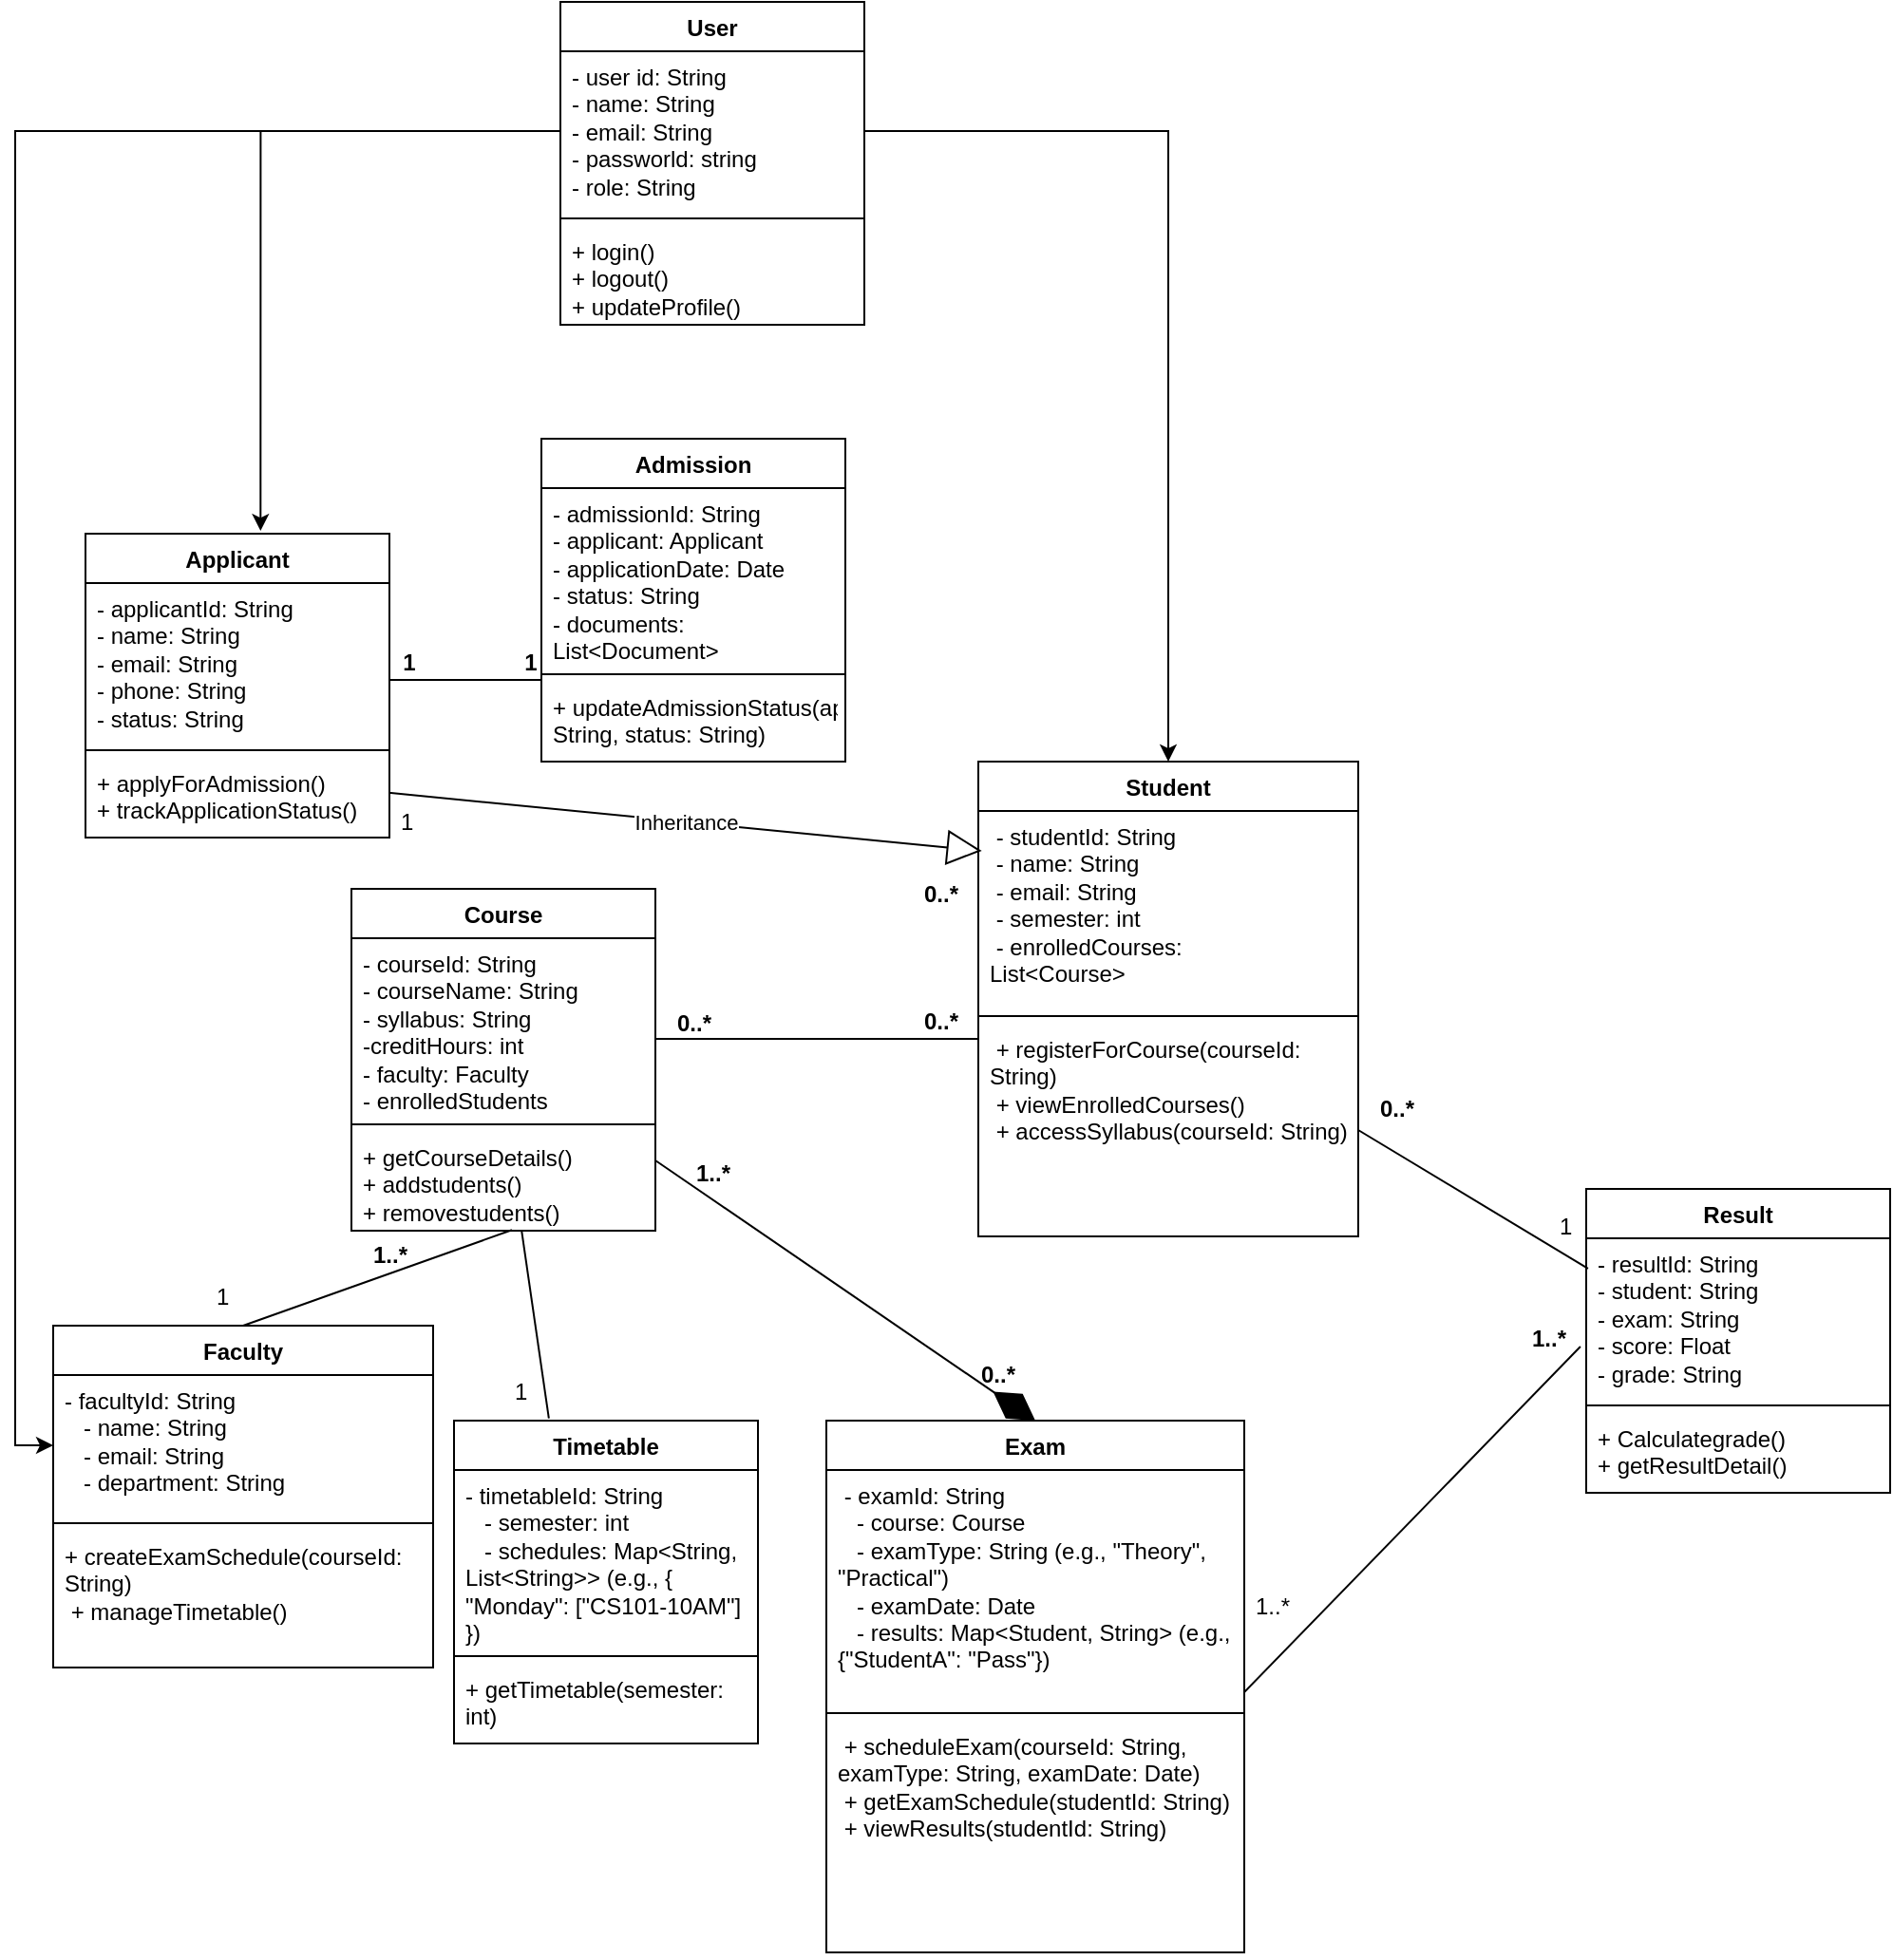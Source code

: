 <mxfile version="26.0.6">
  <diagram name="Page-1" id="RVjiyUfrUVHAt1luAm2Z">
    <mxGraphModel dx="995" dy="1706" grid="1" gridSize="10" guides="1" tooltips="1" connect="1" arrows="1" fold="1" page="1" pageScale="1" pageWidth="827" pageHeight="1169" math="0" shadow="0">
      <root>
        <mxCell id="0" />
        <mxCell id="1" parent="0" />
        <mxCell id="9XXfqWWZfJPSa1Kgbe5z-13" value="Applicant" style="swimlane;fontStyle=1;align=center;verticalAlign=top;childLayout=stackLayout;horizontal=1;startSize=26;horizontalStack=0;resizeParent=1;resizeParentMax=0;resizeLast=0;collapsible=1;marginBottom=0;whiteSpace=wrap;html=1;" parent="1" vertex="1">
          <mxGeometry x="140" y="240" width="160" height="160" as="geometry">
            <mxRectangle x="290" y="330" width="90" height="30" as="alternateBounds" />
          </mxGeometry>
        </mxCell>
        <mxCell id="9XXfqWWZfJPSa1Kgbe5z-14" value="- applicantId: String&lt;div&gt;&lt;div&gt;- name: String&lt;/div&gt;&lt;div&gt;- email: String&lt;/div&gt;&lt;div&gt;&lt;span style=&quot;background-color: transparent; color: light-dark(rgb(0, 0, 0), rgb(255, 255, 255));&quot;&gt;- phone: String&lt;/span&gt;&lt;/div&gt;&lt;div&gt;- status: String&lt;/div&gt;&lt;/div&gt;" style="text;strokeColor=none;fillColor=none;align=left;verticalAlign=top;spacingLeft=4;spacingRight=4;overflow=hidden;rotatable=0;points=[[0,0.5],[1,0.5]];portConstraint=eastwest;whiteSpace=wrap;html=1;" parent="9XXfqWWZfJPSa1Kgbe5z-13" vertex="1">
          <mxGeometry y="26" width="160" height="84" as="geometry" />
        </mxCell>
        <mxCell id="9XXfqWWZfJPSa1Kgbe5z-15" value="" style="line;strokeWidth=1;fillColor=none;align=left;verticalAlign=middle;spacingTop=-1;spacingLeft=3;spacingRight=3;rotatable=0;labelPosition=right;points=[];portConstraint=eastwest;strokeColor=inherit;" parent="9XXfqWWZfJPSa1Kgbe5z-13" vertex="1">
          <mxGeometry y="110" width="160" height="8" as="geometry" />
        </mxCell>
        <mxCell id="9XXfqWWZfJPSa1Kgbe5z-16" value="+ applyForAdmission()&lt;br&gt;+ trackApplicationStatus()" style="text;strokeColor=none;fillColor=none;align=left;verticalAlign=top;spacingLeft=4;spacingRight=4;overflow=hidden;rotatable=0;points=[[0,0.5],[1,0.5]];portConstraint=eastwest;whiteSpace=wrap;html=1;" parent="9XXfqWWZfJPSa1Kgbe5z-13" vertex="1">
          <mxGeometry y="118" width="160" height="42" as="geometry" />
        </mxCell>
        <mxCell id="9XXfqWWZfJPSa1Kgbe5z-17" value="Student" style="swimlane;fontStyle=1;align=center;verticalAlign=top;childLayout=stackLayout;horizontal=1;startSize=26;horizontalStack=0;resizeParent=1;resizeParentMax=0;resizeLast=0;collapsible=1;marginBottom=0;whiteSpace=wrap;html=1;" parent="1" vertex="1">
          <mxGeometry x="610" y="360" width="200" height="250" as="geometry" />
        </mxCell>
        <mxCell id="9XXfqWWZfJPSa1Kgbe5z-18" value="&lt;div&gt;&amp;nbsp;- studentId: String&lt;/div&gt;&lt;div&gt;&amp;nbsp;- name: String&lt;/div&gt;&lt;div&gt;&amp;nbsp;- email: String&lt;/div&gt;&lt;div&gt;&amp;nbsp;- semester: int&lt;/div&gt;&lt;div&gt;&amp;nbsp;- enrolledCourses:&amp;nbsp; &amp;nbsp; &amp;nbsp; &amp;nbsp; &amp;nbsp; &amp;nbsp; &amp;nbsp; List&amp;lt;Course&amp;gt;&lt;/div&gt;" style="text;strokeColor=none;fillColor=none;align=left;verticalAlign=top;spacingLeft=4;spacingRight=4;overflow=hidden;rotatable=0;points=[[0,0.5],[1,0.5]];portConstraint=eastwest;whiteSpace=wrap;html=1;" parent="9XXfqWWZfJPSa1Kgbe5z-17" vertex="1">
          <mxGeometry y="26" width="200" height="104" as="geometry" />
        </mxCell>
        <mxCell id="9XXfqWWZfJPSa1Kgbe5z-19" value="" style="line;strokeWidth=1;fillColor=none;align=left;verticalAlign=middle;spacingTop=-1;spacingLeft=3;spacingRight=3;rotatable=0;labelPosition=right;points=[];portConstraint=eastwest;strokeColor=inherit;" parent="9XXfqWWZfJPSa1Kgbe5z-17" vertex="1">
          <mxGeometry y="130" width="200" height="8" as="geometry" />
        </mxCell>
        <mxCell id="9XXfqWWZfJPSa1Kgbe5z-20" value="&lt;div&gt;&amp;nbsp;+ registerForCourse(courseId: String)&lt;/div&gt;&lt;div&gt;&amp;nbsp;+&lt;span style=&quot;background-color: transparent; color: light-dark(rgb(0, 0, 0), rgb(255, 255, 255));&quot;&gt;&amp;nbsp;viewEnrolledCourses()&lt;/span&gt;&lt;/div&gt;&lt;div&gt;&amp;nbsp;+ accessSyllabus(courseId: String)&lt;/div&gt;&lt;div&gt;&lt;br&gt;&lt;/div&gt;" style="text;strokeColor=none;fillColor=none;align=left;verticalAlign=top;spacingLeft=4;spacingRight=4;overflow=hidden;rotatable=0;points=[[0,0.5],[1,0.5]];portConstraint=eastwest;whiteSpace=wrap;html=1;" parent="9XXfqWWZfJPSa1Kgbe5z-17" vertex="1">
          <mxGeometry y="138" width="200" height="112" as="geometry" />
        </mxCell>
        <mxCell id="9XXfqWWZfJPSa1Kgbe5z-25" value="Faculty" style="swimlane;fontStyle=1;align=center;verticalAlign=top;childLayout=stackLayout;horizontal=1;startSize=26;horizontalStack=0;resizeParent=1;resizeParentMax=0;resizeLast=0;collapsible=1;marginBottom=0;whiteSpace=wrap;html=1;" parent="1" vertex="1">
          <mxGeometry x="123" y="657" width="200" height="180" as="geometry" />
        </mxCell>
        <mxCell id="9XXfqWWZfJPSa1Kgbe5z-26" value="&lt;div&gt;- facultyId: String&lt;/div&gt;&lt;div&gt;&amp;nbsp; &amp;nbsp;- name: String&lt;/div&gt;&lt;div&gt;&amp;nbsp; &amp;nbsp;- email: String&lt;/div&gt;&lt;div&gt;&amp;nbsp; &amp;nbsp;- department: String&lt;/div&gt;" style="text;strokeColor=none;fillColor=none;align=left;verticalAlign=top;spacingLeft=4;spacingRight=4;overflow=hidden;rotatable=0;points=[[0,0.5],[1,0.5]];portConstraint=eastwest;whiteSpace=wrap;html=1;" parent="9XXfqWWZfJPSa1Kgbe5z-25" vertex="1">
          <mxGeometry y="26" width="200" height="74" as="geometry" />
        </mxCell>
        <mxCell id="9XXfqWWZfJPSa1Kgbe5z-27" value="" style="line;strokeWidth=1;fillColor=none;align=left;verticalAlign=middle;spacingTop=-1;spacingLeft=3;spacingRight=3;rotatable=0;labelPosition=right;points=[];portConstraint=eastwest;strokeColor=inherit;" parent="9XXfqWWZfJPSa1Kgbe5z-25" vertex="1">
          <mxGeometry y="100" width="200" height="8" as="geometry" />
        </mxCell>
        <mxCell id="9XXfqWWZfJPSa1Kgbe5z-28" value="&lt;div&gt;+ createExamSchedule(courseId: String)&lt;/div&gt;&lt;div&gt;&amp;nbsp;+ manageTimetable()&lt;/div&gt;" style="text;strokeColor=none;fillColor=none;align=left;verticalAlign=top;spacingLeft=4;spacingRight=4;overflow=hidden;rotatable=0;points=[[0,0.5],[1,0.5]];portConstraint=eastwest;whiteSpace=wrap;html=1;" parent="9XXfqWWZfJPSa1Kgbe5z-25" vertex="1">
          <mxGeometry y="108" width="200" height="72" as="geometry" />
        </mxCell>
        <mxCell id="9XXfqWWZfJPSa1Kgbe5z-29" value="Course" style="swimlane;fontStyle=1;align=center;verticalAlign=top;childLayout=stackLayout;horizontal=1;startSize=26;horizontalStack=0;resizeParent=1;resizeParentMax=0;resizeLast=0;collapsible=1;marginBottom=0;whiteSpace=wrap;html=1;" parent="1" vertex="1">
          <mxGeometry x="280" y="427" width="160" height="180" as="geometry" />
        </mxCell>
        <mxCell id="9XXfqWWZfJPSa1Kgbe5z-30" value="&lt;div&gt;- courseId: String&lt;/div&gt;&lt;div&gt;- courseName: String&lt;/div&gt;&lt;div&gt;- syllabus: String&lt;/div&gt;&lt;div&gt;-creditHours: int&lt;/div&gt;&lt;div&gt;&lt;span style=&quot;background-color: transparent; color: light-dark(rgb(0, 0, 0), rgb(255, 255, 255));&quot;&gt;- faculty: Faculty&lt;/span&gt;&lt;/div&gt;&lt;div&gt;- enrolledStudents&lt;/div&gt;&lt;div&gt;&lt;br&gt;&lt;/div&gt;" style="text;strokeColor=none;fillColor=none;align=left;verticalAlign=top;spacingLeft=4;spacingRight=4;overflow=hidden;rotatable=0;points=[[0,0.5],[1,0.5]];portConstraint=eastwest;whiteSpace=wrap;html=1;" parent="9XXfqWWZfJPSa1Kgbe5z-29" vertex="1">
          <mxGeometry y="26" width="160" height="94" as="geometry" />
        </mxCell>
        <mxCell id="9XXfqWWZfJPSa1Kgbe5z-31" value="" style="line;strokeWidth=1;fillColor=none;align=left;verticalAlign=middle;spacingTop=-1;spacingLeft=3;spacingRight=3;rotatable=0;labelPosition=right;points=[];portConstraint=eastwest;strokeColor=inherit;" parent="9XXfqWWZfJPSa1Kgbe5z-29" vertex="1">
          <mxGeometry y="120" width="160" height="8" as="geometry" />
        </mxCell>
        <mxCell id="9XXfqWWZfJPSa1Kgbe5z-32" value="+&amp;nbsp;getCourseDetails()&lt;div&gt;+ addstudents()&lt;/div&gt;&lt;div&gt;+ removestudents()&lt;/div&gt;" style="text;strokeColor=none;fillColor=none;align=left;verticalAlign=top;spacingLeft=4;spacingRight=4;overflow=hidden;rotatable=0;points=[[0,0.5],[1,0.5]];portConstraint=eastwest;whiteSpace=wrap;html=1;" parent="9XXfqWWZfJPSa1Kgbe5z-29" vertex="1">
          <mxGeometry y="128" width="160" height="52" as="geometry" />
        </mxCell>
        <mxCell id="9XXfqWWZfJPSa1Kgbe5z-33" value="Timetable" style="swimlane;fontStyle=1;align=center;verticalAlign=top;childLayout=stackLayout;horizontal=1;startSize=26;horizontalStack=0;resizeParent=1;resizeParentMax=0;resizeLast=0;collapsible=1;marginBottom=0;whiteSpace=wrap;html=1;" parent="1" vertex="1">
          <mxGeometry x="334" y="707" width="160" height="170" as="geometry" />
        </mxCell>
        <mxCell id="9XXfqWWZfJPSa1Kgbe5z-34" value="&lt;div&gt;- timetableId: String&lt;/div&gt;&lt;div&gt;&amp;nbsp; &amp;nbsp;- semester: int&lt;/div&gt;&lt;div&gt;&amp;nbsp; &amp;nbsp;- schedules: Map&amp;lt;String, List&amp;lt;String&amp;gt;&amp;gt; (e.g., { &quot;Monday&quot;: [&quot;CS101-10AM&quot;] })&lt;/div&gt;" style="text;strokeColor=none;fillColor=none;align=left;verticalAlign=top;spacingLeft=4;spacingRight=4;overflow=hidden;rotatable=0;points=[[0,0.5],[1,0.5]];portConstraint=eastwest;whiteSpace=wrap;html=1;" parent="9XXfqWWZfJPSa1Kgbe5z-33" vertex="1">
          <mxGeometry y="26" width="160" height="94" as="geometry" />
        </mxCell>
        <mxCell id="9XXfqWWZfJPSa1Kgbe5z-35" value="" style="line;strokeWidth=1;fillColor=none;align=left;verticalAlign=middle;spacingTop=-1;spacingLeft=3;spacingRight=3;rotatable=0;labelPosition=right;points=[];portConstraint=eastwest;strokeColor=inherit;" parent="9XXfqWWZfJPSa1Kgbe5z-33" vertex="1">
          <mxGeometry y="120" width="160" height="8" as="geometry" />
        </mxCell>
        <mxCell id="9XXfqWWZfJPSa1Kgbe5z-36" value="+ getTimetable(semester: int)" style="text;strokeColor=none;fillColor=none;align=left;verticalAlign=top;spacingLeft=4;spacingRight=4;overflow=hidden;rotatable=0;points=[[0,0.5],[1,0.5]];portConstraint=eastwest;whiteSpace=wrap;html=1;" parent="9XXfqWWZfJPSa1Kgbe5z-33" vertex="1">
          <mxGeometry y="128" width="160" height="42" as="geometry" />
        </mxCell>
        <mxCell id="9XXfqWWZfJPSa1Kgbe5z-37" value="Exam" style="swimlane;fontStyle=1;align=center;verticalAlign=top;childLayout=stackLayout;horizontal=1;startSize=26;horizontalStack=0;resizeParent=1;resizeParentMax=0;resizeLast=0;collapsible=1;marginBottom=0;whiteSpace=wrap;html=1;" parent="1" vertex="1">
          <mxGeometry x="530" y="707" width="220" height="280" as="geometry" />
        </mxCell>
        <mxCell id="9XXfqWWZfJPSa1Kgbe5z-38" value="&lt;div&gt;&amp;nbsp;- examId: String&lt;/div&gt;&lt;div&gt;&amp;nbsp; &amp;nbsp;- course: Course&lt;/div&gt;&lt;div&gt;&amp;nbsp; &amp;nbsp;- examType: String (e.g., &quot;Theory&quot;, &quot;Practical&quot;)&lt;/div&gt;&lt;div&gt;&amp;nbsp; &amp;nbsp;- examDate: Date&lt;/div&gt;&lt;div&gt;&amp;nbsp; &amp;nbsp;- results: Map&amp;lt;Student, String&amp;gt; (e.g., {&quot;StudentA&quot;: &quot;Pass&quot;})&lt;/div&gt;" style="text;strokeColor=none;fillColor=none;align=left;verticalAlign=top;spacingLeft=4;spacingRight=4;overflow=hidden;rotatable=0;points=[[0,0.5],[1,0.5]];portConstraint=eastwest;whiteSpace=wrap;html=1;" parent="9XXfqWWZfJPSa1Kgbe5z-37" vertex="1">
          <mxGeometry y="26" width="220" height="124" as="geometry" />
        </mxCell>
        <mxCell id="9XXfqWWZfJPSa1Kgbe5z-39" value="" style="line;strokeWidth=1;fillColor=none;align=left;verticalAlign=middle;spacingTop=-1;spacingLeft=3;spacingRight=3;rotatable=0;labelPosition=right;points=[];portConstraint=eastwest;strokeColor=inherit;" parent="9XXfqWWZfJPSa1Kgbe5z-37" vertex="1">
          <mxGeometry y="150" width="220" height="8" as="geometry" />
        </mxCell>
        <mxCell id="9XXfqWWZfJPSa1Kgbe5z-40" value="&lt;div&gt;&amp;nbsp;+ scheduleExam(courseId: String, examType: String, examDate: Date)&lt;/div&gt;&lt;div&gt;&amp;nbsp;+ getExamSchedule(studentId: String)&lt;/div&gt;&lt;div&gt;&amp;nbsp;+ viewResults(studentId: String)&lt;/div&gt;" style="text;strokeColor=none;fillColor=none;align=left;verticalAlign=top;spacingLeft=4;spacingRight=4;overflow=hidden;rotatable=0;points=[[0,0.5],[1,0.5]];portConstraint=eastwest;whiteSpace=wrap;html=1;" parent="9XXfqWWZfJPSa1Kgbe5z-37" vertex="1">
          <mxGeometry y="158" width="220" height="122" as="geometry" />
        </mxCell>
        <mxCell id="9XXfqWWZfJPSa1Kgbe5z-41" value="Admission" style="swimlane;fontStyle=1;align=center;verticalAlign=top;childLayout=stackLayout;horizontal=1;startSize=26;horizontalStack=0;resizeParent=1;resizeParentMax=0;resizeLast=0;collapsible=1;marginBottom=0;whiteSpace=wrap;html=1;" parent="1" vertex="1">
          <mxGeometry x="380" y="190" width="160" height="170" as="geometry" />
        </mxCell>
        <mxCell id="9XXfqWWZfJPSa1Kgbe5z-42" value="&lt;div&gt;- admissionId: String&lt;/div&gt;&lt;div&gt;- applicant: Applicant&lt;/div&gt;&lt;div&gt;- applicationDate: Date&lt;/div&gt;&lt;div&gt;- status: String&lt;/div&gt;&lt;div&gt;- documents: List&amp;lt;Document&amp;gt;&lt;/div&gt;" style="text;strokeColor=none;fillColor=none;align=left;verticalAlign=top;spacingLeft=4;spacingRight=4;overflow=hidden;rotatable=0;points=[[0,0.5],[1,0.5]];portConstraint=eastwest;whiteSpace=wrap;html=1;" parent="9XXfqWWZfJPSa1Kgbe5z-41" vertex="1">
          <mxGeometry y="26" width="160" height="94" as="geometry" />
        </mxCell>
        <mxCell id="9XXfqWWZfJPSa1Kgbe5z-43" value="" style="line;strokeWidth=1;fillColor=none;align=left;verticalAlign=middle;spacingTop=-1;spacingLeft=3;spacingRight=3;rotatable=0;labelPosition=right;points=[];portConstraint=eastwest;strokeColor=inherit;" parent="9XXfqWWZfJPSa1Kgbe5z-41" vertex="1">
          <mxGeometry y="120" width="160" height="8" as="geometry" />
        </mxCell>
        <mxCell id="9XXfqWWZfJPSa1Kgbe5z-44" value="+&amp;nbsp;&lt;span style=&quot;background-color: transparent;&quot;&gt;updateAdmissionStatus(applicantId: String, status: String)&lt;/span&gt;&lt;div&gt;&lt;span style=&quot;background-color: transparent; color: light-dark(rgb(0, 0, 0), rgb(255, 255, 255));&quot;&gt;&lt;br&gt;&lt;/span&gt;&lt;/div&gt;" style="text;strokeColor=none;fillColor=none;align=left;verticalAlign=top;spacingLeft=4;spacingRight=4;overflow=hidden;rotatable=0;points=[[0,0.5],[1,0.5]];portConstraint=eastwest;whiteSpace=wrap;html=1;" parent="9XXfqWWZfJPSa1Kgbe5z-41" vertex="1">
          <mxGeometry y="128" width="160" height="42" as="geometry" />
        </mxCell>
        <mxCell id="9XXfqWWZfJPSa1Kgbe5z-45" value="" style="line;strokeWidth=1;fillColor=none;align=left;verticalAlign=middle;spacingTop=-1;spacingLeft=3;spacingRight=3;rotatable=0;labelPosition=right;points=[];portConstraint=eastwest;strokeColor=inherit;" parent="1" vertex="1">
          <mxGeometry x="300" y="313" width="80" height="8" as="geometry" />
        </mxCell>
        <mxCell id="9XXfqWWZfJPSa1Kgbe5z-46" value="1" style="text;align=center;fontStyle=1;verticalAlign=middle;spacingLeft=3;spacingRight=3;strokeColor=none;rotatable=0;points=[[0,0.5],[1,0.5]];portConstraint=eastwest;html=1;" parent="1" vertex="1">
          <mxGeometry x="270" y="295" width="80" height="26" as="geometry" />
        </mxCell>
        <mxCell id="9XXfqWWZfJPSa1Kgbe5z-47" value="1" style="text;align=center;fontStyle=1;verticalAlign=middle;spacingLeft=3;spacingRight=3;strokeColor=none;rotatable=0;points=[[0,0.5],[1,0.5]];portConstraint=eastwest;html=1;" parent="1" vertex="1">
          <mxGeometry x="334" y="295" width="80" height="26" as="geometry" />
        </mxCell>
        <mxCell id="9XXfqWWZfJPSa1Kgbe5z-49" value="0..*" style="text;align=center;fontStyle=1;verticalAlign=middle;spacingLeft=3;spacingRight=3;strokeColor=none;rotatable=0;points=[[0,0.5],[1,0.5]];portConstraint=eastwest;html=1;" parent="1" vertex="1">
          <mxGeometry x="790" y="530" width="80" height="26" as="geometry" />
        </mxCell>
        <mxCell id="9XXfqWWZfJPSa1Kgbe5z-50" value="" style="line;strokeWidth=1;fillColor=none;align=left;verticalAlign=middle;spacingTop=-1;spacingLeft=3;spacingRight=3;rotatable=0;labelPosition=right;points=[];portConstraint=eastwest;strokeColor=inherit;" parent="1" vertex="1">
          <mxGeometry x="440" y="502" width="170" height="8" as="geometry" />
        </mxCell>
        <mxCell id="9XXfqWWZfJPSa1Kgbe5z-58" value="" style="endArrow=none;html=1;rounded=0;exitX=0.5;exitY=0;exitDx=0;exitDy=0;entryX=0.528;entryY=0.993;entryDx=0;entryDy=0;entryPerimeter=0;" parent="1" source="9XXfqWWZfJPSa1Kgbe5z-25" target="9XXfqWWZfJPSa1Kgbe5z-32" edge="1">
          <mxGeometry width="50" height="50" relative="1" as="geometry">
            <mxPoint x="480" y="567" as="sourcePoint" />
            <mxPoint x="530" y="517" as="targetPoint" />
          </mxGeometry>
        </mxCell>
        <mxCell id="9XXfqWWZfJPSa1Kgbe5z-59" value="1" style="text;strokeColor=none;fillColor=none;align=left;verticalAlign=middle;spacingLeft=4;spacingRight=4;overflow=hidden;points=[[0,0.5],[1,0.5]];portConstraint=eastwest;rotatable=0;whiteSpace=wrap;html=1;" parent="1" vertex="1">
          <mxGeometry x="203" y="627" width="80" height="30" as="geometry" />
        </mxCell>
        <mxCell id="9XXfqWWZfJPSa1Kgbe5z-61" value="" style="endArrow=none;html=1;rounded=0;exitX=0.312;exitY=-0.007;exitDx=0;exitDy=0;exitPerimeter=0;entryX=0.56;entryY=1.002;entryDx=0;entryDy=0;entryPerimeter=0;" parent="1" source="9XXfqWWZfJPSa1Kgbe5z-33" target="9XXfqWWZfJPSa1Kgbe5z-32" edge="1">
          <mxGeometry width="50" height="50" relative="1" as="geometry">
            <mxPoint x="370" y="717" as="sourcePoint" />
            <mxPoint x="370" y="610" as="targetPoint" />
          </mxGeometry>
        </mxCell>
        <mxCell id="6nayjnVoXShSyE2c5qGC-1" value="1" style="text;strokeColor=none;fillColor=none;align=left;verticalAlign=middle;spacingLeft=4;spacingRight=4;overflow=hidden;points=[[0,0.5],[1,0.5]];portConstraint=eastwest;rotatable=0;whiteSpace=wrap;html=1;" vertex="1" parent="1">
          <mxGeometry x="360" y="677" width="80" height="30" as="geometry" />
        </mxCell>
        <mxCell id="6nayjnVoXShSyE2c5qGC-4" value="0..*" style="text;align=center;fontStyle=1;verticalAlign=middle;spacingLeft=3;spacingRight=3;strokeColor=none;rotatable=0;points=[[0,0.5],[1,0.5]];portConstraint=eastwest;html=1;" vertex="1" parent="1">
          <mxGeometry x="550" y="417" width="80" height="26" as="geometry" />
        </mxCell>
        <mxCell id="6nayjnVoXShSyE2c5qGC-5" value="1" style="text;strokeColor=none;fillColor=none;align=left;verticalAlign=middle;spacingLeft=4;spacingRight=4;overflow=hidden;points=[[0,0.5],[1,0.5]];portConstraint=eastwest;rotatable=0;whiteSpace=wrap;html=1;" vertex="1" parent="1">
          <mxGeometry x="300" y="377" width="80" height="30" as="geometry" />
        </mxCell>
        <mxCell id="6nayjnVoXShSyE2c5qGC-9" value="0..*" style="text;align=center;fontStyle=1;verticalAlign=middle;spacingLeft=3;spacingRight=3;strokeColor=none;rotatable=0;points=[[0,0.5],[1,0.5]];portConstraint=eastwest;html=1;" vertex="1" parent="1">
          <mxGeometry x="420" y="485" width="80" height="26" as="geometry" />
        </mxCell>
        <mxCell id="6nayjnVoXShSyE2c5qGC-10" value="0..*" style="text;align=center;fontStyle=1;verticalAlign=middle;spacingLeft=3;spacingRight=3;strokeColor=none;rotatable=0;points=[[0,0.5],[1,0.5]];portConstraint=eastwest;html=1;" vertex="1" parent="1">
          <mxGeometry x="580" y="670" width="80" height="26" as="geometry" />
        </mxCell>
        <mxCell id="6nayjnVoXShSyE2c5qGC-11" value="1..*" style="text;align=center;fontStyle=1;verticalAlign=middle;spacingLeft=3;spacingRight=3;strokeColor=none;rotatable=0;points=[[0,0.5],[1,0.5]];portConstraint=eastwest;html=1;" vertex="1" parent="1">
          <mxGeometry x="430" y="564" width="80" height="26" as="geometry" />
        </mxCell>
        <mxCell id="6nayjnVoXShSyE2c5qGC-12" value="1..*" style="text;align=center;fontStyle=1;verticalAlign=middle;spacingLeft=3;spacingRight=3;strokeColor=none;rotatable=0;points=[[0,0.5],[1,0.5]];portConstraint=eastwest;html=1;" vertex="1" parent="1">
          <mxGeometry x="260" y="607" width="80" height="26" as="geometry" />
        </mxCell>
        <mxCell id="6nayjnVoXShSyE2c5qGC-14" value="Inheritance" style="endArrow=block;endSize=16;endFill=0;html=1;rounded=0;exitX=-0.006;exitY=-0.019;exitDx=0;exitDy=0;exitPerimeter=0;entryX=-0.006;entryY=0.622;entryDx=0;entryDy=0;entryPerimeter=0;" edge="1" parent="1" source="6nayjnVoXShSyE2c5qGC-5">
          <mxGeometry width="160" relative="1" as="geometry">
            <mxPoint x="300.0" y="348.54" as="sourcePoint" />
            <mxPoint x="611.84" y="407" as="targetPoint" />
          </mxGeometry>
        </mxCell>
        <mxCell id="6nayjnVoXShSyE2c5qGC-20" value="Result" style="swimlane;fontStyle=1;align=center;verticalAlign=top;childLayout=stackLayout;horizontal=1;startSize=26;horizontalStack=0;resizeParent=1;resizeParentMax=0;resizeLast=0;collapsible=1;marginBottom=0;whiteSpace=wrap;html=1;" vertex="1" parent="1">
          <mxGeometry x="930" y="585" width="160" height="160" as="geometry" />
        </mxCell>
        <mxCell id="6nayjnVoXShSyE2c5qGC-21" value="- resultId: String&lt;br&gt;- student: String&lt;br&gt;- exam: String&lt;br&gt;- score: Float&lt;div&gt;- grade: String&lt;/div&gt;" style="text;strokeColor=none;fillColor=none;align=left;verticalAlign=top;spacingLeft=4;spacingRight=4;overflow=hidden;rotatable=0;points=[[0,0.5],[1,0.5]];portConstraint=eastwest;whiteSpace=wrap;html=1;" vertex="1" parent="6nayjnVoXShSyE2c5qGC-20">
          <mxGeometry y="26" width="160" height="84" as="geometry" />
        </mxCell>
        <mxCell id="6nayjnVoXShSyE2c5qGC-22" value="" style="line;strokeWidth=1;fillColor=none;align=left;verticalAlign=middle;spacingTop=-1;spacingLeft=3;spacingRight=3;rotatable=0;labelPosition=right;points=[];portConstraint=eastwest;strokeColor=inherit;" vertex="1" parent="6nayjnVoXShSyE2c5qGC-20">
          <mxGeometry y="110" width="160" height="8" as="geometry" />
        </mxCell>
        <mxCell id="6nayjnVoXShSyE2c5qGC-23" value="+ Calculategrade()&lt;br&gt;+ getResultDetail()" style="text;strokeColor=none;fillColor=none;align=left;verticalAlign=top;spacingLeft=4;spacingRight=4;overflow=hidden;rotatable=0;points=[[0,0.5],[1,0.5]];portConstraint=eastwest;whiteSpace=wrap;html=1;" vertex="1" parent="6nayjnVoXShSyE2c5qGC-20">
          <mxGeometry y="118" width="160" height="42" as="geometry" />
        </mxCell>
        <mxCell id="6nayjnVoXShSyE2c5qGC-27" value="" style="endArrow=none;html=1;rounded=0;entryX=-0.019;entryY=0.679;entryDx=0;entryDy=0;entryPerimeter=0;" edge="1" parent="1" target="6nayjnVoXShSyE2c5qGC-21">
          <mxGeometry width="50" height="50" relative="1" as="geometry">
            <mxPoint x="750" y="850" as="sourcePoint" />
            <mxPoint x="800" y="800" as="targetPoint" />
          </mxGeometry>
        </mxCell>
        <mxCell id="6nayjnVoXShSyE2c5qGC-93" value="" style="endArrow=none;html=1;rounded=0;exitX=1;exitY=0.5;exitDx=0;exitDy=0;entryX=0.006;entryY=0.19;entryDx=0;entryDy=0;entryPerimeter=0;" edge="1" parent="1" source="9XXfqWWZfJPSa1Kgbe5z-20" target="6nayjnVoXShSyE2c5qGC-21">
          <mxGeometry width="50" height="50" relative="1" as="geometry">
            <mxPoint x="950" y="710" as="sourcePoint" />
            <mxPoint x="1000" y="660" as="targetPoint" />
          </mxGeometry>
        </mxCell>
        <mxCell id="6nayjnVoXShSyE2c5qGC-94" value="0..*" style="text;align=center;fontStyle=1;verticalAlign=middle;spacingLeft=3;spacingRight=3;strokeColor=none;rotatable=0;points=[[0,0.5],[1,0.5]];portConstraint=eastwest;html=1;" vertex="1" parent="1">
          <mxGeometry x="550" y="484" width="80" height="26" as="geometry" />
        </mxCell>
        <mxCell id="6nayjnVoXShSyE2c5qGC-97" value="1..*" style="text;strokeColor=none;fillColor=none;align=left;verticalAlign=middle;spacingLeft=4;spacingRight=4;overflow=hidden;points=[[0,0.5],[1,0.5]];portConstraint=eastwest;rotatable=0;whiteSpace=wrap;html=1;" vertex="1" parent="1">
          <mxGeometry x="750" y="790" width="80" height="30" as="geometry" />
        </mxCell>
        <mxCell id="6nayjnVoXShSyE2c5qGC-98" value="1" style="text;strokeColor=none;fillColor=none;align=left;verticalAlign=middle;spacingLeft=4;spacingRight=4;overflow=hidden;points=[[0,0.5],[1,0.5]];portConstraint=eastwest;rotatable=0;whiteSpace=wrap;html=1;" vertex="1" parent="1">
          <mxGeometry x="910" y="590" width="80" height="30" as="geometry" />
        </mxCell>
        <mxCell id="6nayjnVoXShSyE2c5qGC-99" value="User" style="swimlane;fontStyle=1;align=center;verticalAlign=top;childLayout=stackLayout;horizontal=1;startSize=26;horizontalStack=0;resizeParent=1;resizeParentMax=0;resizeLast=0;collapsible=1;marginBottom=0;whiteSpace=wrap;html=1;" vertex="1" parent="1">
          <mxGeometry x="390" y="-40" width="160" height="170" as="geometry" />
        </mxCell>
        <mxCell id="6nayjnVoXShSyE2c5qGC-100" value="- user id: String&lt;br&gt;- name: String&lt;br&gt;- email: String&lt;br&gt;- passworld: string&lt;br&gt;- role: String" style="text;strokeColor=none;fillColor=none;align=left;verticalAlign=top;spacingLeft=4;spacingRight=4;overflow=hidden;rotatable=0;points=[[0,0.5],[1,0.5]];portConstraint=eastwest;whiteSpace=wrap;html=1;" vertex="1" parent="6nayjnVoXShSyE2c5qGC-99">
          <mxGeometry y="26" width="160" height="84" as="geometry" />
        </mxCell>
        <mxCell id="6nayjnVoXShSyE2c5qGC-101" value="" style="line;strokeWidth=1;fillColor=none;align=left;verticalAlign=middle;spacingTop=-1;spacingLeft=3;spacingRight=3;rotatable=0;labelPosition=right;points=[];portConstraint=eastwest;strokeColor=inherit;" vertex="1" parent="6nayjnVoXShSyE2c5qGC-99">
          <mxGeometry y="110" width="160" height="8" as="geometry" />
        </mxCell>
        <mxCell id="6nayjnVoXShSyE2c5qGC-102" value="+ login()&lt;div&gt;+ logout()&lt;/div&gt;&lt;div&gt;+ updateProfile()&lt;/div&gt;" style="text;strokeColor=none;fillColor=none;align=left;verticalAlign=top;spacingLeft=4;spacingRight=4;overflow=hidden;rotatable=0;points=[[0,0.5],[1,0.5]];portConstraint=eastwest;whiteSpace=wrap;html=1;" vertex="1" parent="6nayjnVoXShSyE2c5qGC-99">
          <mxGeometry y="118" width="160" height="52" as="geometry" />
        </mxCell>
        <mxCell id="6nayjnVoXShSyE2c5qGC-105" style="edgeStyle=orthogonalEdgeStyle;rounded=0;orthogonalLoop=1;jettySize=auto;html=1;entryX=0.576;entryY=-0.009;entryDx=0;entryDy=0;entryPerimeter=0;" edge="1" parent="1" source="6nayjnVoXShSyE2c5qGC-100" target="9XXfqWWZfJPSa1Kgbe5z-13">
          <mxGeometry relative="1" as="geometry" />
        </mxCell>
        <mxCell id="6nayjnVoXShSyE2c5qGC-106" style="edgeStyle=orthogonalEdgeStyle;rounded=0;orthogonalLoop=1;jettySize=auto;html=1;entryX=0.5;entryY=0;entryDx=0;entryDy=0;" edge="1" parent="1" source="6nayjnVoXShSyE2c5qGC-100" target="9XXfqWWZfJPSa1Kgbe5z-17">
          <mxGeometry relative="1" as="geometry" />
        </mxCell>
        <mxCell id="6nayjnVoXShSyE2c5qGC-108" style="edgeStyle=orthogonalEdgeStyle;rounded=0;orthogonalLoop=1;jettySize=auto;html=1;entryX=0;entryY=0.5;entryDx=0;entryDy=0;" edge="1" parent="1" source="6nayjnVoXShSyE2c5qGC-100" target="9XXfqWWZfJPSa1Kgbe5z-26">
          <mxGeometry relative="1" as="geometry">
            <mxPoint x="100" y="460" as="targetPoint" />
          </mxGeometry>
        </mxCell>
        <mxCell id="6nayjnVoXShSyE2c5qGC-109" value="" style="endArrow=diamondThin;endFill=1;endSize=24;html=1;rounded=0;entryX=0.5;entryY=0;entryDx=0;entryDy=0;" edge="1" parent="1" target="9XXfqWWZfJPSa1Kgbe5z-37">
          <mxGeometry width="160" relative="1" as="geometry">
            <mxPoint x="440" y="570" as="sourcePoint" />
            <mxPoint x="560" y="660" as="targetPoint" />
          </mxGeometry>
        </mxCell>
        <mxCell id="6nayjnVoXShSyE2c5qGC-110" value="1..*" style="text;align=center;fontStyle=1;verticalAlign=middle;spacingLeft=3;spacingRight=3;strokeColor=none;rotatable=0;points=[[0,0.5],[1,0.5]];portConstraint=eastwest;html=1;" vertex="1" parent="1">
          <mxGeometry x="870" y="651" width="80" height="26" as="geometry" />
        </mxCell>
      </root>
    </mxGraphModel>
  </diagram>
</mxfile>
